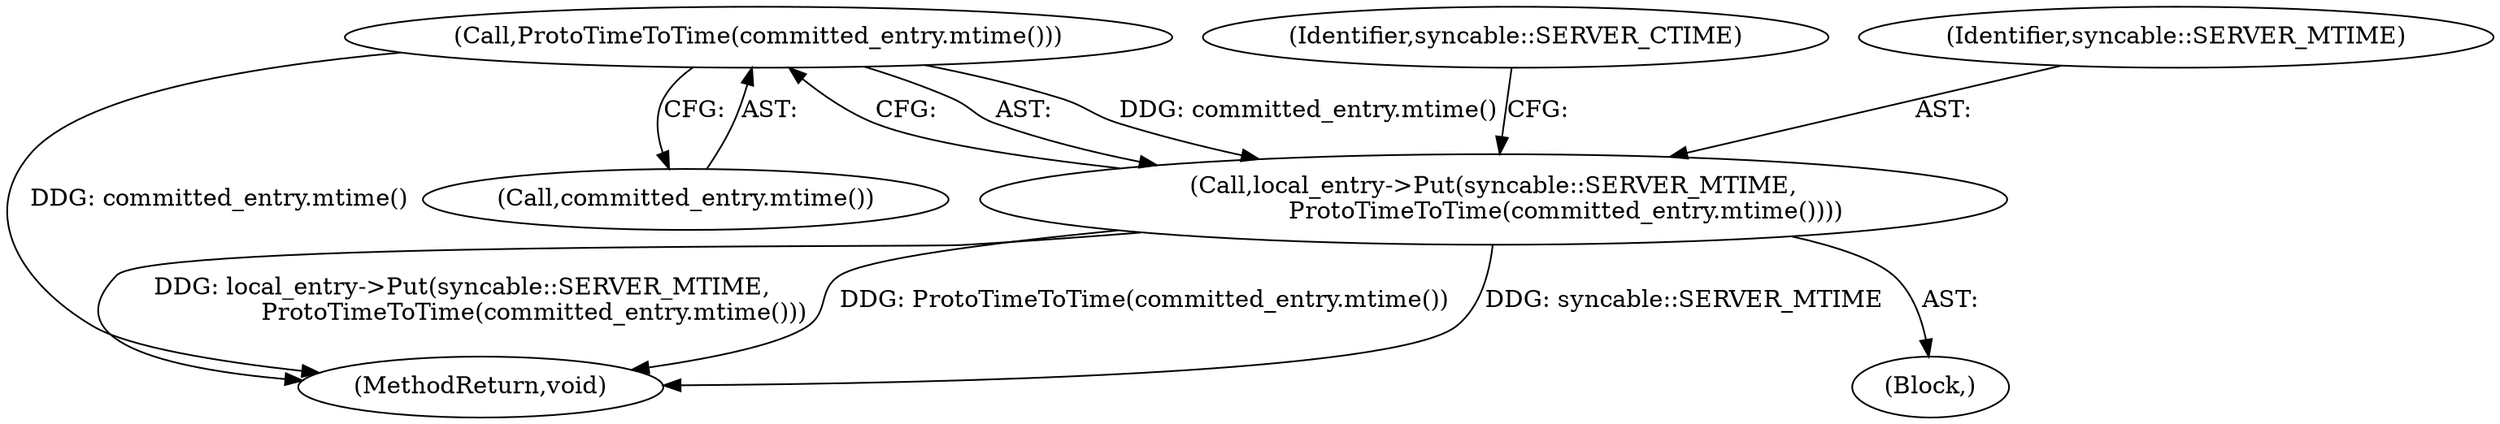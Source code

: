 digraph "1_Chrome_19190765882e272a6a2162c89acdb29110f7e3cf_0@del" {
"1000122" [label="(Call,ProtoTimeToTime(committed_entry.mtime()))"];
"1000120" [label="(Call,local_entry->Put(syncable::SERVER_MTIME,\n                   ProtoTimeToTime(committed_entry.mtime())))"];
"1000120" [label="(Call,local_entry->Put(syncable::SERVER_MTIME,\n                   ProtoTimeToTime(committed_entry.mtime())))"];
"1000125" [label="(Identifier,syncable::SERVER_CTIME)"];
"1000147" [label="(MethodReturn,void)"];
"1000123" [label="(Call,committed_entry.mtime())"];
"1000104" [label="(Block,)"];
"1000122" [label="(Call,ProtoTimeToTime(committed_entry.mtime()))"];
"1000121" [label="(Identifier,syncable::SERVER_MTIME)"];
"1000122" -> "1000120"  [label="AST: "];
"1000122" -> "1000123"  [label="CFG: "];
"1000123" -> "1000122"  [label="AST: "];
"1000120" -> "1000122"  [label="CFG: "];
"1000122" -> "1000147"  [label="DDG: committed_entry.mtime()"];
"1000122" -> "1000120"  [label="DDG: committed_entry.mtime()"];
"1000120" -> "1000104"  [label="AST: "];
"1000121" -> "1000120"  [label="AST: "];
"1000125" -> "1000120"  [label="CFG: "];
"1000120" -> "1000147"  [label="DDG: syncable::SERVER_MTIME"];
"1000120" -> "1000147"  [label="DDG: local_entry->Put(syncable::SERVER_MTIME,\n                   ProtoTimeToTime(committed_entry.mtime()))"];
"1000120" -> "1000147"  [label="DDG: ProtoTimeToTime(committed_entry.mtime())"];
}
